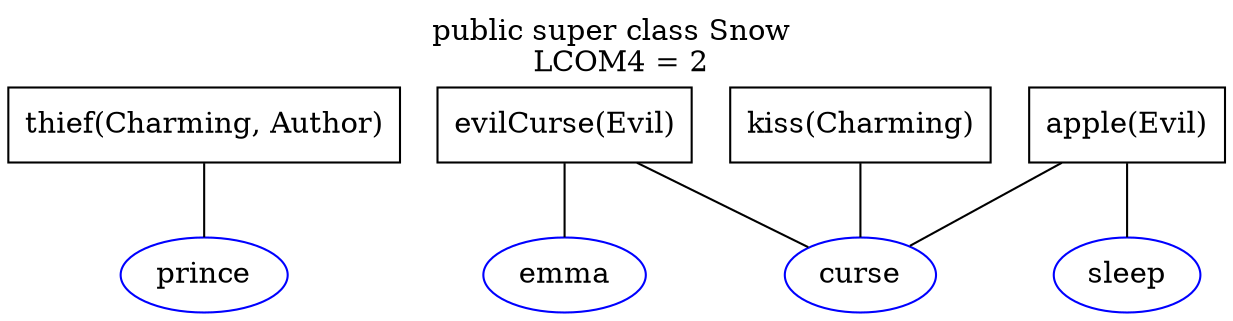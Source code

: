 graph G
{
	overlap=scalexy;
	labelloc="t";
	label="public super class Snow \n LCOM4 = 2";

	node[shape=ellipse,color=blue]
		1[label="prince"]
		2[label="emma"]
		3[label="sleep"]
		4[label="curse"];

	node[shape=rectangle,color=black]
		5[label="thief(Charming, Author)"]
		6[label="kiss(Charming)"]
		7[label="apple(Evil)"]
		8[label="evilCurse(Evil)"];

	5 -- 1;
	6 -- 4;
	7 -- 4;
	7 -- 3;
	8 -- 2;
	8 -- 4;
}
